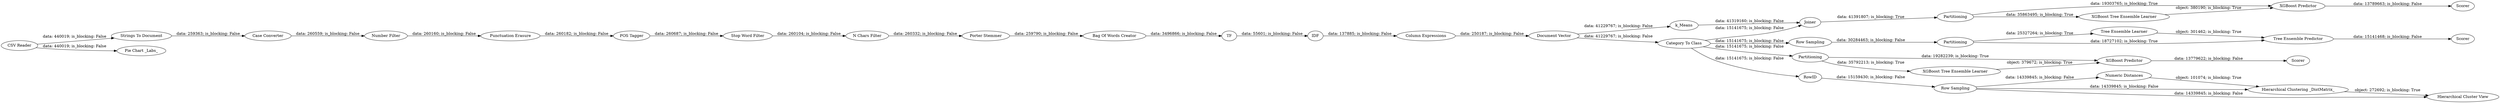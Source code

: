 digraph {
	"-6701104686049730799_11" [label="Number Filter"]
	"-6701104686049730799_46" [label=Partitioning]
	"-6701104686049730799_33" [label=Scorer]
	"-6701104686049730799_28" [label="Tree Ensemble Learner"]
	"-6701104686049730799_45" [label=Joiner]
	"-6701104686049730799_34" [label="CSV Reader"]
	"-6701104686049730799_32" [label=Scorer]
	"-6701104686049730799_12" [label="Punctuation Erasure"]
	"-6701104686049730799_39" [label="Hierarchical Clustering _DistMatrix_"]
	"-6701104686049730799_35" [label="Row Sampling"]
	"-6701104686049730799_48" [label="XGBoost Predictor"]
	"-6701104686049730799_50" [label="XGBoost Tree Ensemble Learner"]
	"-6701104686049730799_15" [label="Porter Stemmer"]
	"-6701104686049730799_19" [label=IDF]
	"-6701104686049730799_25" [label="Document Vector"]
	"-6701104686049730799_27" [label=Partitioning]
	"-6701104686049730799_30" [label="XGBoost Tree Ensemble Learner"]
	"-6701104686049730799_14" [label="Stop Word Filter"]
	"-6701104686049730799_37" [label=RowID]
	"-6701104686049730799_36" [label=Partitioning]
	"-6701104686049730799_18" [label=TF]
	"-6701104686049730799_7" [label="Strings To Document"]
	"-6701104686049730799_20" [label="Column Expressions"]
	"-6701104686049730799_42" [label="Pie Chart _Labs_"]
	"-6701104686049730799_31" [label="XGBoost Predictor"]
	"-6701104686049730799_40" [label="Hierarchical Cluster View"]
	"-6701104686049730799_16" [label="N Chars Filter"]
	"-6701104686049730799_38" [label="Numeric Distances"]
	"-6701104686049730799_17" [label="Bag Of Words Creator"]
	"-6701104686049730799_49" [label=Scorer]
	"-6701104686049730799_26" [label="Category To Class"]
	"-6701104686049730799_13" [label="POS Tagger"]
	"-6701104686049730799_43" [label="Row Sampling"]
	"-6701104686049730799_10" [label="Case Converter"]
	"-6701104686049730799_29" [label="Tree Ensemble Predictor"]
	"-6701104686049730799_44" [label=k_Means]
	"-6701104686049730799_15" -> "-6701104686049730799_17" [label="data: 259790; is_blocking: False"]
	"-6701104686049730799_12" -> "-6701104686049730799_13" [label="data: 260182; is_blocking: False"]
	"-6701104686049730799_10" -> "-6701104686049730799_11" [label="data: 260559; is_blocking: False"]
	"-6701104686049730799_37" -> "-6701104686049730799_43" [label="data: 15159430; is_blocking: False"]
	"-6701104686049730799_31" -> "-6701104686049730799_33" [label="data: 13779622; is_blocking: False"]
	"-6701104686049730799_7" -> "-6701104686049730799_10" [label="data: 259363; is_blocking: False"]
	"-6701104686049730799_44" -> "-6701104686049730799_45" [label="data: 41319160; is_blocking: False"]
	"-6701104686049730799_27" -> "-6701104686049730799_31" [label="data: 19282239; is_blocking: True"]
	"-6701104686049730799_16" -> "-6701104686049730799_15" [label="data: 260332; is_blocking: False"]
	"-6701104686049730799_18" -> "-6701104686049730799_19" [label="data: 55601; is_blocking: False"]
	"-6701104686049730799_26" -> "-6701104686049730799_37" [label="data: 15141675; is_blocking: False"]
	"-6701104686049730799_14" -> "-6701104686049730799_16" [label="data: 260104; is_blocking: False"]
	"-6701104686049730799_46" -> "-6701104686049730799_48" [label="data: 19303765; is_blocking: True"]
	"-6701104686049730799_28" -> "-6701104686049730799_29" [label="object: 301462; is_blocking: True"]
	"-6701104686049730799_34" -> "-6701104686049730799_7" [label="data: 440019; is_blocking: False"]
	"-6701104686049730799_13" -> "-6701104686049730799_14" [label="data: 260687; is_blocking: False"]
	"-6701104686049730799_48" -> "-6701104686049730799_49" [label="data: 13789663; is_blocking: False"]
	"-6701104686049730799_30" -> "-6701104686049730799_31" [label="object: 379672; is_blocking: True"]
	"-6701104686049730799_43" -> "-6701104686049730799_38" [label="data: 14339845; is_blocking: False"]
	"-6701104686049730799_27" -> "-6701104686049730799_30" [label="data: 35792213; is_blocking: True"]
	"-6701104686049730799_45" -> "-6701104686049730799_46" [label="data: 41391807; is_blocking: True"]
	"-6701104686049730799_29" -> "-6701104686049730799_32" [label="data: 15141468; is_blocking: False"]
	"-6701104686049730799_20" -> "-6701104686049730799_25" [label="data: 250187; is_blocking: False"]
	"-6701104686049730799_36" -> "-6701104686049730799_28" [label="data: 25327264; is_blocking: True"]
	"-6701104686049730799_34" -> "-6701104686049730799_42" [label="data: 440019; is_blocking: False"]
	"-6701104686049730799_26" -> "-6701104686049730799_27" [label="data: 15141675; is_blocking: False"]
	"-6701104686049730799_17" -> "-6701104686049730799_18" [label="data: 3496866; is_blocking: False"]
	"-6701104686049730799_26" -> "-6701104686049730799_35" [label="data: 15141675; is_blocking: False"]
	"-6701104686049730799_35" -> "-6701104686049730799_36" [label="data: 30284463; is_blocking: False"]
	"-6701104686049730799_11" -> "-6701104686049730799_12" [label="data: 260160; is_blocking: False"]
	"-6701104686049730799_38" -> "-6701104686049730799_39" [label="object: 101074; is_blocking: True"]
	"-6701104686049730799_39" -> "-6701104686049730799_40" [label="object: 272692; is_blocking: True"]
	"-6701104686049730799_50" -> "-6701104686049730799_48" [label="object: 380190; is_blocking: True"]
	"-6701104686049730799_43" -> "-6701104686049730799_39" [label="data: 14339845; is_blocking: False"]
	"-6701104686049730799_46" -> "-6701104686049730799_50" [label="data: 35863495; is_blocking: True"]
	"-6701104686049730799_25" -> "-6701104686049730799_44" [label="data: 41229767; is_blocking: False"]
	"-6701104686049730799_43" -> "-6701104686049730799_40" [label="data: 14339845; is_blocking: False"]
	"-6701104686049730799_26" -> "-6701104686049730799_45" [label="data: 15141675; is_blocking: False"]
	"-6701104686049730799_36" -> "-6701104686049730799_29" [label="data: 18727102; is_blocking: True"]
	"-6701104686049730799_25" -> "-6701104686049730799_26" [label="data: 41229767; is_blocking: False"]
	"-6701104686049730799_19" -> "-6701104686049730799_20" [label="data: 137885; is_blocking: False"]
	rankdir=LR
}
